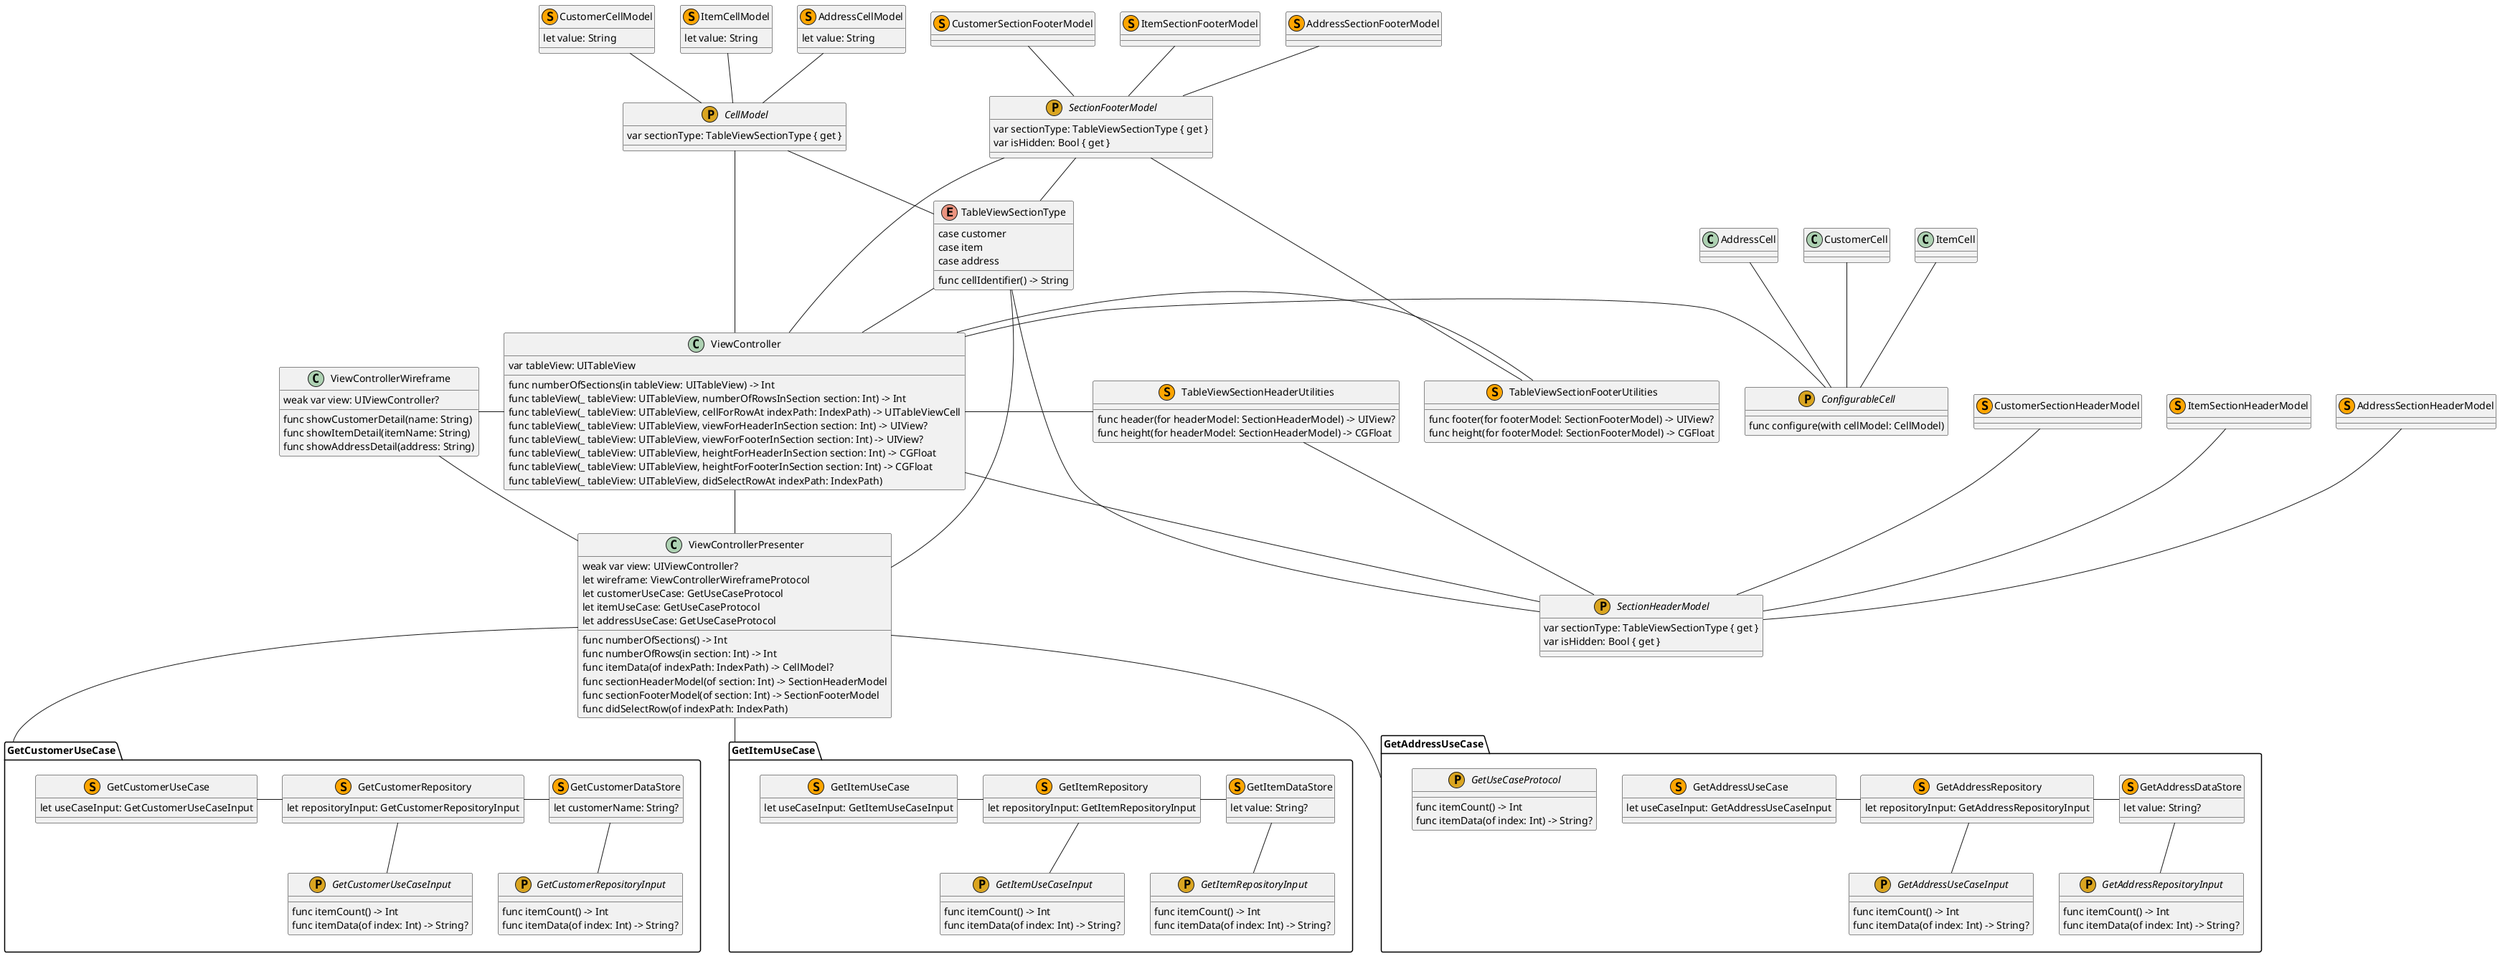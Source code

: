 @startuml

class CustomerCell {

}

class ItemCell {

}

class AddressCell {

}

abstract ConfigurableCell << (P, GoldenRod) >> {
    func configure(with cellModel: CellModel)
}

CustomerCell -down- ConfigurableCell
ItemCell -down- ConfigurableCell
AddressCell -down- ConfigurableCell


class CustomerCellModel << (S, Orange) >> {
    let value: String
}

class ItemCellModel << (S, Orange) >> {
    let value: String
}

class AddressCellModel << (S, Orange) >> {
    let value: String
}

abstract CellModel<< (P, GoldenRod) >> {
    var sectionType: TableViewSectionType { get }
}

CustomerCellModel -down- CellModel
ItemCellModel -down- CellModel
AddressCellModel -down- CellModel

class CustomerSectionHeaderModel << (S, Orange) >> {
}

class ItemSectionHeaderModel << (S, Orange) >> {
}

class AddressSectionHeaderModel << (S, Orange) >> {
}

abstract SectionHeaderModel << (P, GoldenRod) >> {
    var sectionType: TableViewSectionType { get }
    var isHidden: Bool { get }
}

CustomerSectionHeaderModel -down-SectionHeaderModel
ItemSectionHeaderModel -down-SectionHeaderModel
AddressSectionHeaderModel -down-SectionHeaderModel

class CustomerSectionFooterModel << (S, Orange) >> {
}

class ItemSectionFooterModel << (S, Orange) >> {
}

class AddressSectionFooterModel << (S, Orange) >> {
}

abstract SectionFooterModel << (P, GoldenRod) >> {
    var sectionType: TableViewSectionType { get }
    var isHidden: Bool { get }
}

CustomerSectionFooterModel -down- SectionFooterModel
ItemSectionFooterModel -down- SectionFooterModel
AddressSectionFooterModel -down- SectionFooterModel

enum TableViewSectionType {
    case customer
    case item
    case address

    func cellIdentifier() -> String
}

CellModel -down- TableViewSectionType
SectionHeaderModel -down- TableViewSectionType
SectionFooterModel -down- TableViewSectionType

class ViewControllerWireframe {
    weak var view: UIViewController?

    func showCustomerDetail(name: String)
    func showItemDetail(itemName: String)
    func showAddressDetail(address: String)
}

class ViewController {
    var tableView: UITableView
    func numberOfSections(in tableView: UITableView) -> Int
    func tableView(_ tableView: UITableView, numberOfRowsInSection section: Int) -> Int
    func tableView(_ tableView: UITableView, cellForRowAt indexPath: IndexPath) -> UITableViewCell
    func tableView(_ tableView: UITableView, viewForHeaderInSection section: Int) -> UIView?
    func tableView(_ tableView: UITableView, viewForFooterInSection section: Int) -> UIView?
    func tableView(_ tableView: UITableView, heightForHeaderInSection section: Int) -> CGFloat
    func tableView(_ tableView: UITableView, heightForFooterInSection section: Int) -> CGFloat
    func tableView(_ tableView: UITableView, didSelectRowAt indexPath: IndexPath)
}

class ViewControllerPresenter {
    weak var view: UIViewController?
    let wireframe: ViewControllerWireframeProtocol
    let customerUseCase: GetUseCaseProtocol
    let itemUseCase: GetUseCaseProtocol
    let addressUseCase: GetUseCaseProtocol

    func numberOfSections() -> Int
    func numberOfRows(in section: Int) -> Int
    func itemData(of indexPath: IndexPath) -> CellModel?
    func sectionHeaderModel(of section: Int) -> SectionHeaderModel
    func sectionFooterModel(of section: Int) -> SectionFooterModel
    func didSelectRow(of indexPath: IndexPath)
}

nameSpace GetCustomerUseCase {
    class GetCustomerUseCase << (S, Orange) >> {
        let useCaseInput: GetCustomerUseCaseInput
    }

    abstract GetCustomerUseCaseInput << (P, GoldenRod) >> {
        func itemCount() -> Int
        func itemData(of index: Int) -> String?
    }

    class GetCustomerRepository << (S, Orange) >> {
        let repositoryInput: GetCustomerRepositoryInput
    }

    abstract GetCustomerRepositoryInput << (P, GoldenRod) >> {
        func itemCount() -> Int
        func itemData(of index: Int) -> String?
    }

    class GetCustomerDataStore << (S, Orange) >> {
        let customerName: String?
    }

    GetCustomerUseCase -right- GetCustomerRepository
    GetCustomerRepository -right- GetCustomerDataStore

    GetCustomerUseCaseInput -up- GetCustomerRepository
    GetCustomerRepositoryInput -up- GetCustomerDataStore
}

namespace GetItemUseCase {
    class GetItemUseCase << (S, Orange) >> {
        let useCaseInput: GetItemUseCaseInput
    }

    abstract GetItemUseCaseInput << (P, GoldenRod) >> {
        func itemCount() -> Int
        func itemData(of index: Int) -> String?
    }

    class GetItemRepository << (S, Orange) >> {
        let repositoryInput: GetItemRepositoryInput
    }

    abstract GetItemRepositoryInput << (P, GoldenRod) >> {
        func itemCount() -> Int
        func itemData(of index: Int) -> String?
    }

    class GetItemDataStore << (S, Orange) >> {
        let value: String?
    }

    GetItemUseCase -right- GetItemRepository
    GetItemRepository -right- GetItemDataStore

    GetItemUseCaseInput -up- GetItemRepository
    GetItemRepositoryInput -up- GetItemDataStore
}

namespace GetAddressUseCase {
    class GetAddressUseCase << (S, Orange) >> {
        let useCaseInput: GetAddressUseCaseInput
    }

    abstract GetAddressUseCaseInput << (P, GoldenRod) >> {
        func itemCount() -> Int
        func itemData(of index: Int) -> String?
    }

    class GetAddressRepository << (S, Orange) >> {
        let repositoryInput: GetAddressRepositoryInput
    }

    abstract GetAddressRepositoryInput << (P, GoldenRod) >> {
        func itemCount() -> Int
        func itemData(of index: Int) -> String?
    }

    class GetAddressDataStore << (S, Orange) >> {
        let value: String?
    }

    abstract GetUseCaseProtocol << (P, GoldenRod) >> {
        func itemCount() -> Int
        func itemData(of index: Int) -> String?
    }

    GetAddressUseCase -right- GetAddressRepository
    GetAddressRepository -right- GetAddressDataStore

    GetAddressUseCaseInput -up- GetAddressRepository
    GetAddressRepositoryInput -up- GetAddressDataStore
}

class TableViewSectionHeaderUtilities << (S, Orange) >> {
    func header(for headerModel: SectionHeaderModel) -> UIView?
    func height(for headerModel: SectionHeaderModel) -> CGFloat
}

class TableViewSectionFooterUtilities << (S, Orange) >> {
    func footer(for footerModel: SectionFooterModel) -> UIView?
    func height(for footerModel: SectionFooterModel) -> CGFloat
}

ViewController -down- ViewControllerPresenter
ViewController -left- ViewControllerWireframe
ViewControllerPresenter -left- ViewControllerWireframe
ViewControllerPresenter -down- GetCustomerUseCase
ViewControllerPresenter -down- GetItemUseCase
ViewControllerPresenter -down- GetAddressUseCase

ViewController - ConfigurableCell
ViewController -up- CellModel
ViewController -up- TableViewSectionType
ViewController -up- SectionHeaderModel
ViewController -up- SectionFooterModel

ViewControllerPresenter - TableViewSectionType

ViewController -right- TableViewSectionHeaderUtilities
TableViewSectionHeaderUtilities - SectionHeaderModel
ViewController -right- TableViewSectionFooterUtilities
TableViewSectionFooterUtilities - SectionFooterModel

@enduml
